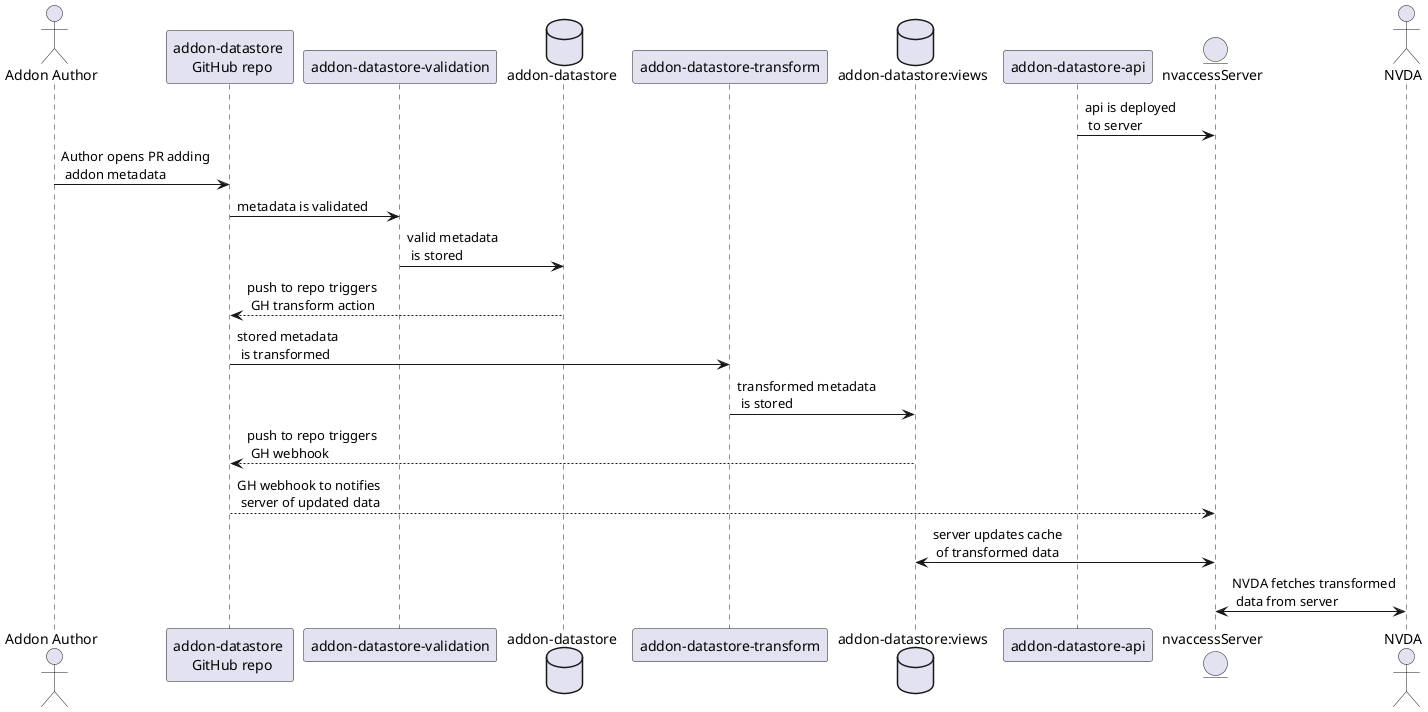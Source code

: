 /' 
A PlantUML sequence diagram: https://plantuml.com/sequence-diagram
'/
@startuml addonStoreOverview

/'
Entities, formatted as follows:
entityType "display name" as entityNickname
'/
actor "Addon Author" as author
participant "addon-datastore \n GitHub repo" as datastoreGH
participant "addon-datastore-validation" as validation
database "addon-datastore" as datastore
participant "addon-datastore-transform" as transform
database "addon-datastore:views" as views
participant "addon-datastore-api" as api
entity nvaccessServer as server
actor NVDA

/'
Relationships, formatted as follows:
entityNickname arrowType entityNickname : label for relationship
Arrows which indicate relationships:
->  Right pointing arrow
<-> Bi-directional arrow
--> Right pointing arrow with dotted line
'/
api -> server : api is deployed \n to server

author -> datastoreGH :  Author opens PR adding \n addon metadata
datastoreGH -> validation : metadata is validated
validation -> datastore : valid metadata \n is stored

datastore --> datastoreGH : push to repo triggers \n GH transform action
datastoreGH -> transform : stored metadata \n is transformed
transform -> views : transformed metadata \n is stored
views --> datastoreGH : push to repo triggers \n GH webhook
datastoreGH --> server : GH webhook to notifies \n server of updated data 

server <-> views : server updates cache \n of transformed data
NVDA <-> server : NVDA fetches transformed \n data from server
@enduml